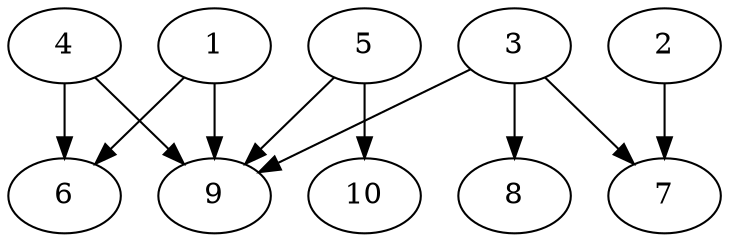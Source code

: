 // DAG automatically generated by daggen at Thu Oct  3 13:58:05 2019
// ./daggen --dot -n 10 --ccr 0.3 --fat 0.9 --regular 0.7 --density 0.7 --mindata 5242880 --maxdata 52428800 
digraph G {
  1 [size="109967360", alpha="0.10", expect_size="32990208"] 
  1 -> 6 [size ="32990208"]
  1 -> 9 [size ="32990208"]
  2 [size="76561067", alpha="0.09", expect_size="22968320"] 
  2 -> 7 [size ="22968320"]
  3 [size="125934933", alpha="0.13", expect_size="37780480"] 
  3 -> 7 [size ="37780480"]
  3 -> 8 [size ="37780480"]
  3 -> 9 [size ="37780480"]
  4 [size="141209600", alpha="0.03", expect_size="42362880"] 
  4 -> 6 [size ="42362880"]
  4 -> 9 [size ="42362880"]
  5 [size="171898880", alpha="0.03", expect_size="51569664"] 
  5 -> 9 [size ="51569664"]
  5 -> 10 [size ="51569664"]
  6 [size="53944320", alpha="0.07", expect_size="16183296"] 
  7 [size="103659520", alpha="0.19", expect_size="31097856"] 
  8 [size="138612053", alpha="0.16", expect_size="41583616"] 
  9 [size="18913280", alpha="0.10", expect_size="5673984"] 
  10 [size="102676480", alpha="0.11", expect_size="30802944"] 
}
